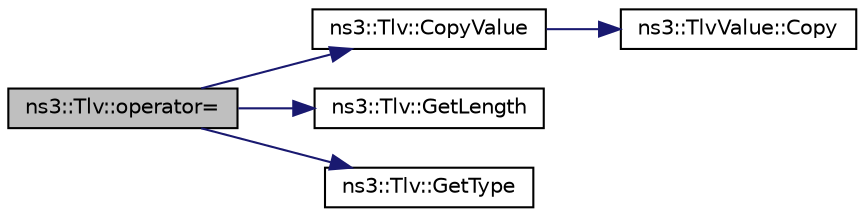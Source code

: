 digraph "ns3::Tlv::operator="
{
 // LATEX_PDF_SIZE
  edge [fontname="Helvetica",fontsize="10",labelfontname="Helvetica",labelfontsize="10"];
  node [fontname="Helvetica",fontsize="10",shape=record];
  rankdir="LR";
  Node1 [label="ns3::Tlv::operator=",height=0.2,width=0.4,color="black", fillcolor="grey75", style="filled", fontcolor="black",tooltip="assignment operator"];
  Node1 -> Node2 [color="midnightblue",fontsize="10",style="solid",fontname="Helvetica"];
  Node2 [label="ns3::Tlv::CopyValue",height=0.2,width=0.4,color="black", fillcolor="white", style="filled",URL="$classns3_1_1_tlv.html#a96f7d4962f08d64c62e36ee5d9013fb9",tooltip="Copy TlvValue."];
  Node2 -> Node3 [color="midnightblue",fontsize="10",style="solid",fontname="Helvetica"];
  Node3 [label="ns3::TlvValue::Copy",height=0.2,width=0.4,color="black", fillcolor="white", style="filled",URL="$classns3_1_1_tlv_value.html#aefbf94f1455b233c9a0d10f39526c5ff",tooltip="Copy function."];
  Node1 -> Node4 [color="midnightblue",fontsize="10",style="solid",fontname="Helvetica"];
  Node4 [label="ns3::Tlv::GetLength",height=0.2,width=0.4,color="black", fillcolor="white", style="filled",URL="$classns3_1_1_tlv.html#ab2e4ce0a3b6e718eb7e78649ebed28dd",tooltip="Get length value."];
  Node1 -> Node5 [color="midnightblue",fontsize="10",style="solid",fontname="Helvetica"];
  Node5 [label="ns3::Tlv::GetType",height=0.2,width=0.4,color="black", fillcolor="white", style="filled",URL="$classns3_1_1_tlv.html#a4ca09ab4b79a639bf76824ac699b9ac3",tooltip="Get type value."];
}
